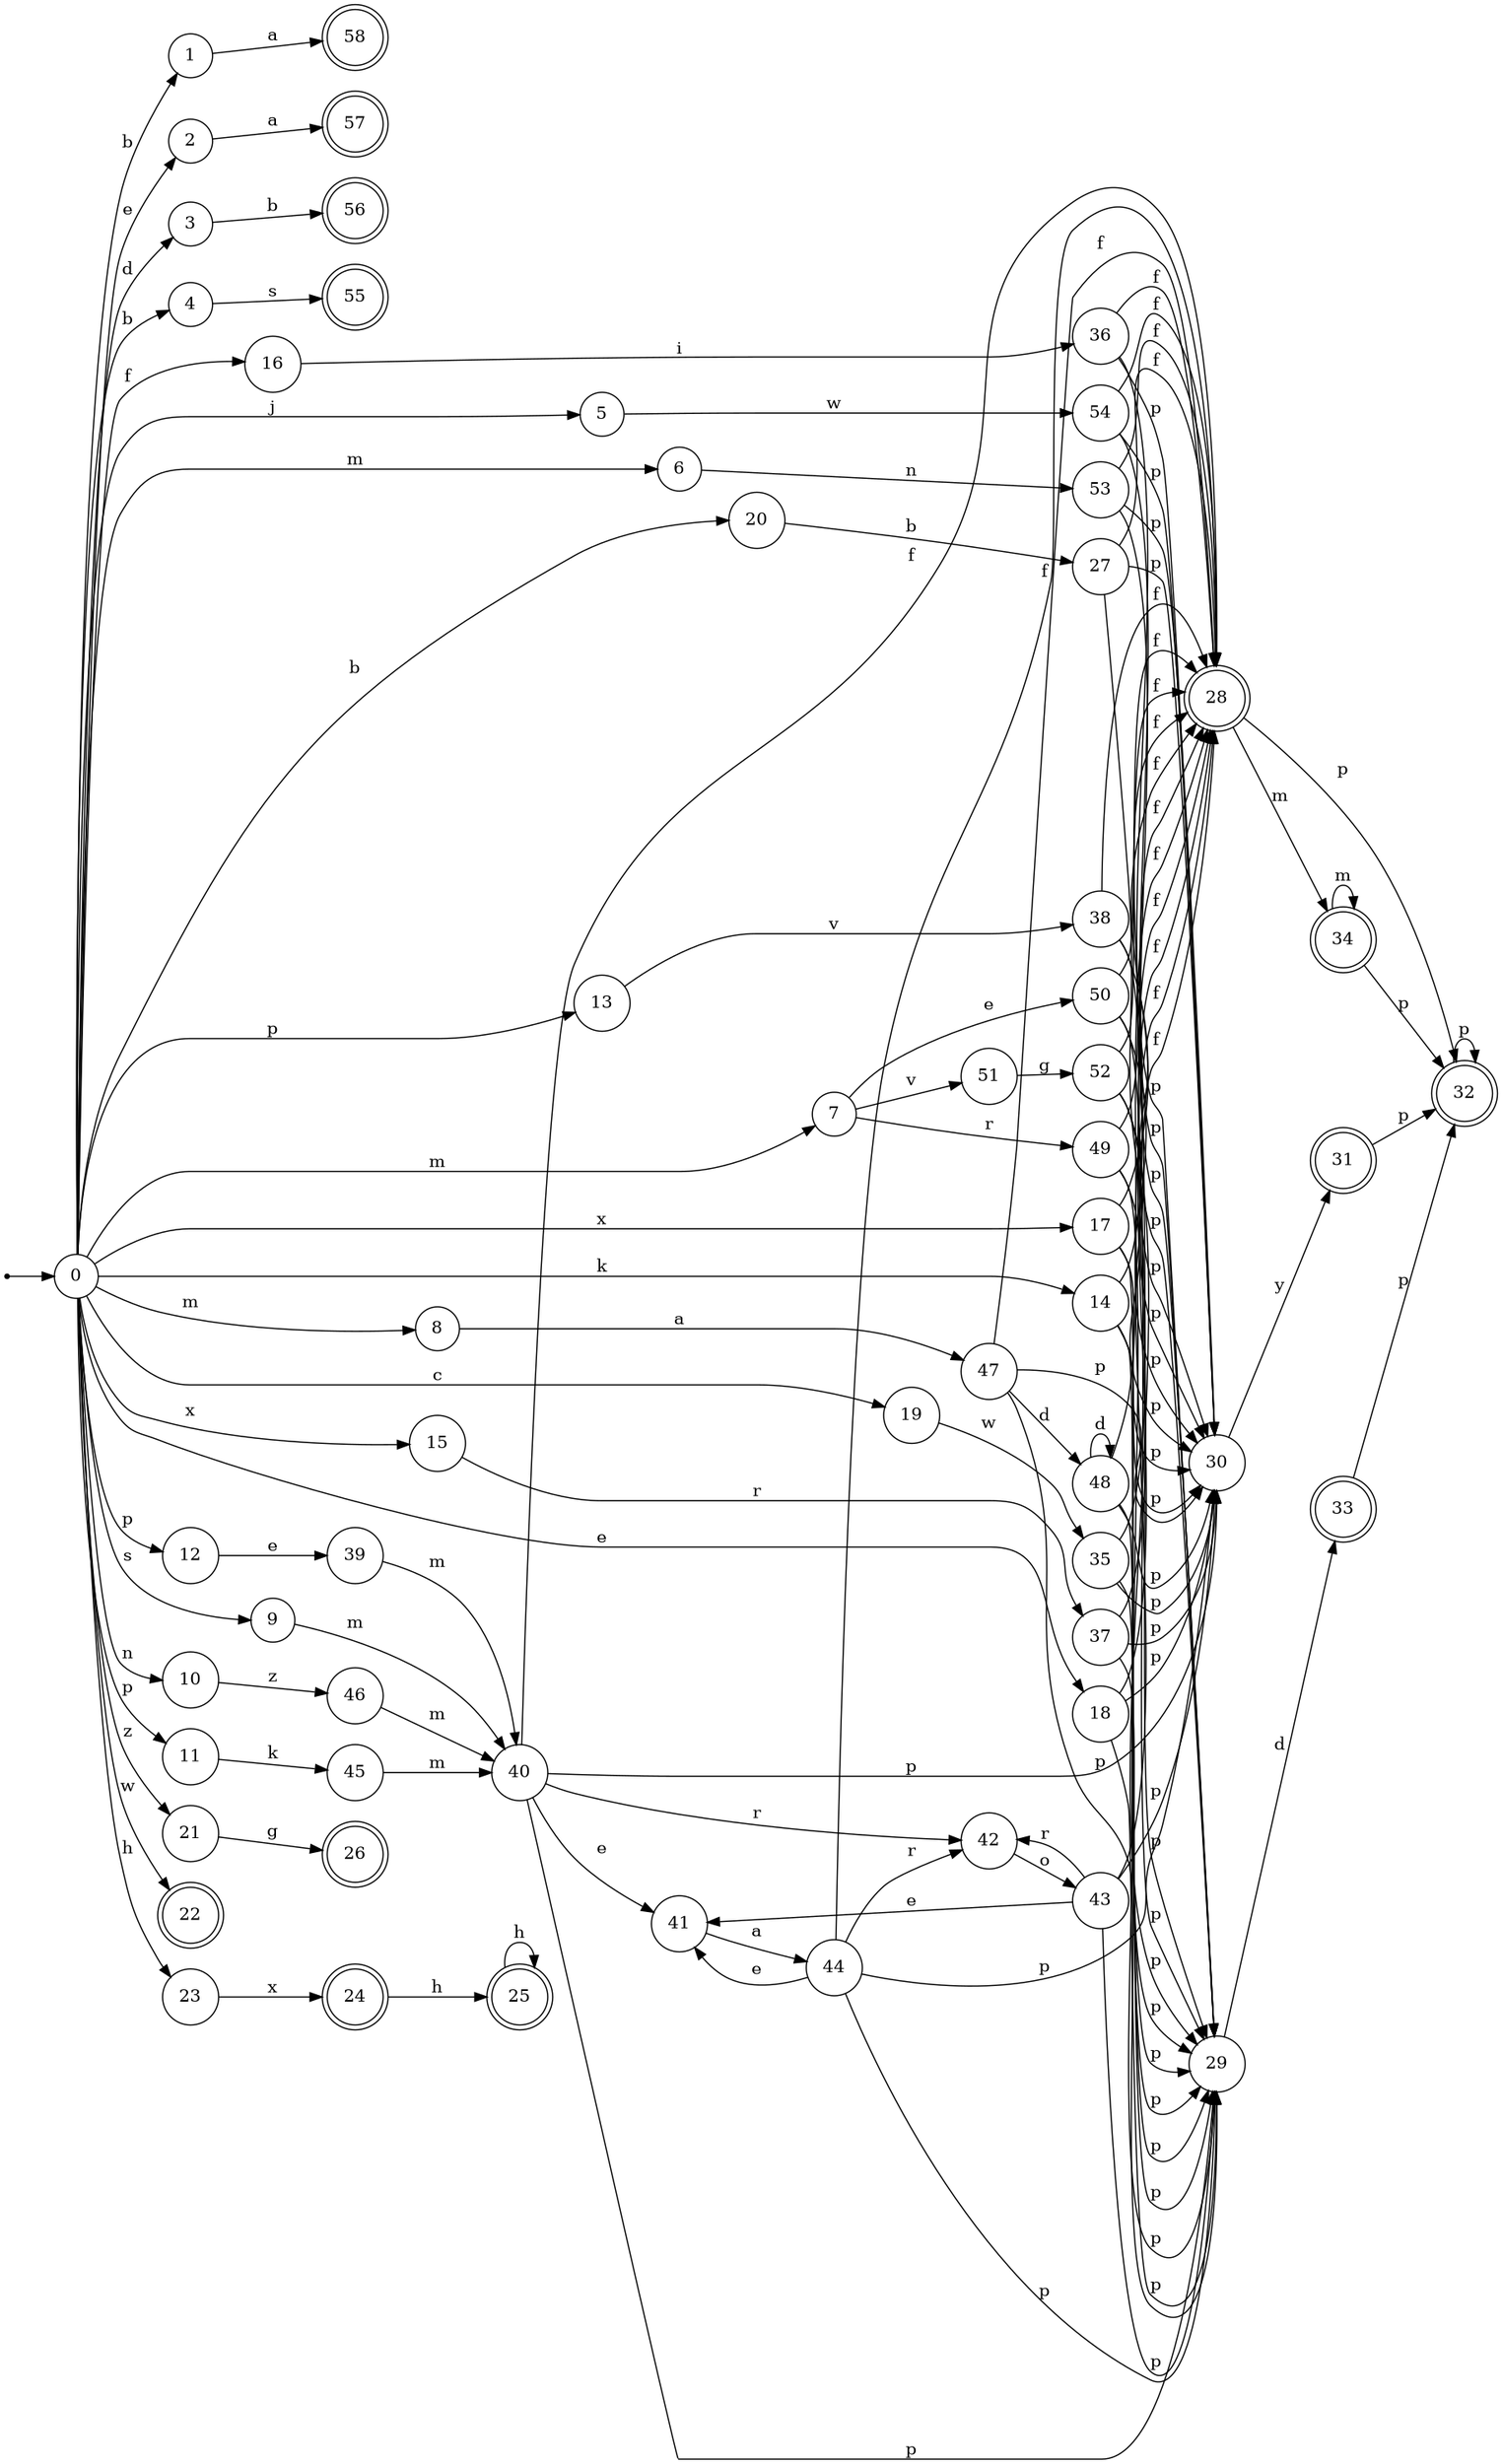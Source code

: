 digraph finite_state_machine {
rankdir=LR;
size="20,20";
node [shape = point]; "dummy0"
node [shape = circle]; "0";
"dummy0" -> "0";
node [shape = circle]; "1";
node [shape = circle]; "2";
node [shape = circle]; "3";
node [shape = circle]; "4";
node [shape = circle]; "5";
node [shape = circle]; "6";
node [shape = circle]; "7";
node [shape = circle]; "8";
node [shape = circle]; "9";
node [shape = circle]; "10";
node [shape = circle]; "11";
node [shape = circle]; "12";
node [shape = circle]; "13";
node [shape = circle]; "14";
node [shape = circle]; "15";
node [shape = circle]; "16";
node [shape = circle]; "17";
node [shape = circle]; "18";
node [shape = circle]; "19";
node [shape = circle]; "20";
node [shape = circle]; "21";
node [shape = doublecircle]; "22";node [shape = circle]; "23";
node [shape = doublecircle]; "24";node [shape = doublecircle]; "25";node [shape = doublecircle]; "26";node [shape = circle]; "27";
node [shape = doublecircle]; "28";node [shape = circle]; "29";
node [shape = circle]; "30";
node [shape = doublecircle]; "31";node [shape = doublecircle]; "32";node [shape = doublecircle]; "33";node [shape = doublecircle]; "34";node [shape = circle]; "35";
node [shape = circle]; "36";
node [shape = circle]; "37";
node [shape = circle]; "38";
node [shape = circle]; "39";
node [shape = circle]; "40";
node [shape = circle]; "41";
node [shape = circle]; "42";
node [shape = circle]; "43";
node [shape = circle]; "44";
node [shape = circle]; "45";
node [shape = circle]; "46";
node [shape = circle]; "47";
node [shape = circle]; "48";
node [shape = circle]; "49";
node [shape = circle]; "50";
node [shape = circle]; "51";
node [shape = circle]; "52";
node [shape = circle]; "53";
node [shape = circle]; "54";
node [shape = doublecircle]; "55";node [shape = doublecircle]; "56";node [shape = doublecircle]; "57";node [shape = doublecircle]; "58";"0" -> "1" [label = "b"];
 "0" -> "4" [label = "b"];
 "0" -> "20" [label = "b"];
 "0" -> "2" [label = "e"];
 "0" -> "18" [label = "e"];
 "0" -> "3" [label = "d"];
 "0" -> "5" [label = "j"];
 "0" -> "8" [label = "m"];
 "0" -> "6" [label = "m"];
 "0" -> "7" [label = "m"];
 "0" -> "9" [label = "s"];
 "0" -> "10" [label = "n"];
 "0" -> "11" [label = "p"];
 "0" -> "12" [label = "p"];
 "0" -> "13" [label = "p"];
 "0" -> "14" [label = "k"];
 "0" -> "17" [label = "x"];
 "0" -> "15" [label = "x"];
 "0" -> "16" [label = "f"];
 "0" -> "19" [label = "c"];
 "0" -> "21" [label = "z"];
 "0" -> "22" [label = "w"];
 "0" -> "23" [label = "h"];
 "23" -> "24" [label = "x"];
 "24" -> "25" [label = "h"];
 "25" -> "25" [label = "h"];
 "21" -> "26" [label = "g"];
 "20" -> "27" [label = "b"];
 "27" -> "28" [label = "f"];
 "27" -> "29" [label = "p"];
 "27" -> "30" [label = "p"];
 "30" -> "31" [label = "y"];
 "31" -> "32" [label = "p"];
 "32" -> "32" [label = "p"];
 "29" -> "33" [label = "d"];
 "33" -> "32" [label = "p"];
 "28" -> "34" [label = "m"];
 "28" -> "32" [label = "p"];
 "34" -> "34" [label = "m"];
 "34" -> "32" [label = "p"];
 "19" -> "35" [label = "w"];
 "35" -> "28" [label = "f"];
 "35" -> "29" [label = "p"];
 "35" -> "30" [label = "p"];
 "18" -> "28" [label = "f"];
 "18" -> "29" [label = "p"];
 "18" -> "30" [label = "p"];
 "17" -> "28" [label = "f"];
 "17" -> "29" [label = "p"];
 "17" -> "30" [label = "p"];
 "16" -> "36" [label = "i"];
 "36" -> "28" [label = "f"];
 "36" -> "29" [label = "p"];
 "36" -> "30" [label = "p"];
 "15" -> "37" [label = "r"];
 "37" -> "28" [label = "f"];
 "37" -> "29" [label = "p"];
 "37" -> "30" [label = "p"];
 "14" -> "28" [label = "f"];
 "14" -> "29" [label = "p"];
 "14" -> "30" [label = "p"];
 "13" -> "38" [label = "v"];
 "38" -> "28" [label = "f"];
 "38" -> "29" [label = "p"];
 "38" -> "30" [label = "p"];
 "12" -> "39" [label = "e"];
 "39" -> "40" [label = "m"];
 "40" -> "41" [label = "e"];
 "40" -> "42" [label = "r"];
 "40" -> "28" [label = "f"];
 "40" -> "29" [label = "p"];
 "40" -> "30" [label = "p"];
 "42" -> "43" [label = "o"];
 "43" -> "42" [label = "r"];
 "43" -> "41" [label = "e"];
 "43" -> "28" [label = "f"];
 "43" -> "29" [label = "p"];
 "43" -> "30" [label = "p"];
 "41" -> "44" [label = "a"];
 "44" -> "41" [label = "e"];
 "44" -> "42" [label = "r"];
 "44" -> "28" [label = "f"];
 "44" -> "29" [label = "p"];
 "44" -> "30" [label = "p"];
 "11" -> "45" [label = "k"];
 "45" -> "40" [label = "m"];
 "10" -> "46" [label = "z"];
 "46" -> "40" [label = "m"];
 "9" -> "40" [label = "m"];
 "8" -> "47" [label = "a"];
 "47" -> "48" [label = "d"];
 "47" -> "28" [label = "f"];
 "47" -> "29" [label = "p"];
 "47" -> "30" [label = "p"];
 "48" -> "48" [label = "d"];
 "48" -> "28" [label = "f"];
 "48" -> "29" [label = "p"];
 "48" -> "30" [label = "p"];
 "7" -> "49" [label = "r"];
 "7" -> "50" [label = "e"];
 "7" -> "51" [label = "v"];
 "51" -> "52" [label = "g"];
 "52" -> "28" [label = "f"];
 "52" -> "29" [label = "p"];
 "52" -> "30" [label = "p"];
 "50" -> "28" [label = "f"];
 "50" -> "29" [label = "p"];
 "50" -> "30" [label = "p"];
 "49" -> "28" [label = "f"];
 "49" -> "29" [label = "p"];
 "49" -> "30" [label = "p"];
 "6" -> "53" [label = "n"];
 "53" -> "28" [label = "f"];
 "53" -> "29" [label = "p"];
 "53" -> "30" [label = "p"];
 "5" -> "54" [label = "w"];
 "54" -> "28" [label = "f"];
 "54" -> "29" [label = "p"];
 "54" -> "30" [label = "p"];
 "4" -> "55" [label = "s"];
 "3" -> "56" [label = "b"];
 "2" -> "57" [label = "a"];
 "1" -> "58" [label = "a"];
 }
